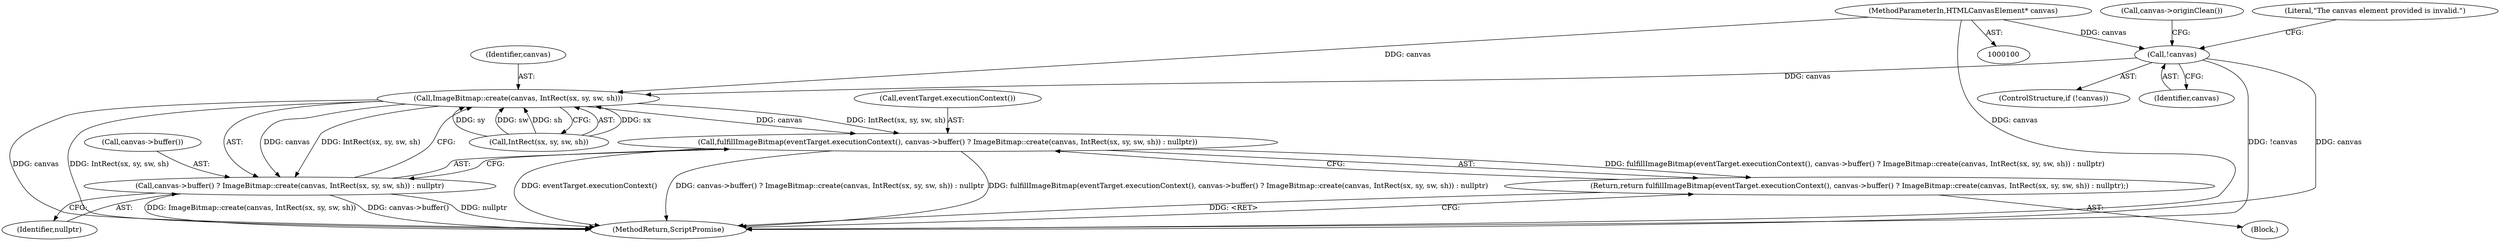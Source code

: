 digraph "0_Chrome_e9c887a80115ddc5c011380f132fe4b36359caf0@pointer" {
"1000102" [label="(MethodParameterIn,HTMLCanvasElement* canvas)"];
"1000112" [label="(Call,!canvas)"];
"1000149" [label="(Call,ImageBitmap::create(canvas, IntRect(sx, sy, sw, sh)))"];
"1000145" [label="(Call,fulfillImageBitmap(eventTarget.executionContext(), canvas->buffer() ? ImageBitmap::create(canvas, IntRect(sx, sy, sw, sh)) : nullptr))"];
"1000144" [label="(Return,return fulfillImageBitmap(eventTarget.executionContext(), canvas->buffer() ? ImageBitmap::create(canvas, IntRect(sx, sy, sw, sh)) : nullptr);)"];
"1000147" [label="(Call,canvas->buffer() ? ImageBitmap::create(canvas, IntRect(sx, sy, sw, sh)) : nullptr)"];
"1000146" [label="(Call,eventTarget.executionContext())"];
"1000108" [label="(Block,)"];
"1000157" [label="(MethodReturn,ScriptPromise)"];
"1000111" [label="(ControlStructure,if (!canvas))"];
"1000145" [label="(Call,fulfillImageBitmap(eventTarget.executionContext(), canvas->buffer() ? ImageBitmap::create(canvas, IntRect(sx, sy, sw, sh)) : nullptr))"];
"1000112" [label="(Call,!canvas)"];
"1000150" [label="(Identifier,canvas)"];
"1000113" [label="(Identifier,canvas)"];
"1000156" [label="(Identifier,nullptr)"];
"1000102" [label="(MethodParameterIn,HTMLCanvasElement* canvas)"];
"1000151" [label="(Call,IntRect(sx, sy, sw, sh))"];
"1000121" [label="(Call,canvas->originClean())"];
"1000148" [label="(Call,canvas->buffer())"];
"1000149" [label="(Call,ImageBitmap::create(canvas, IntRect(sx, sy, sw, sh)))"];
"1000116" [label="(Literal,\"The canvas element provided is invalid.\")"];
"1000147" [label="(Call,canvas->buffer() ? ImageBitmap::create(canvas, IntRect(sx, sy, sw, sh)) : nullptr)"];
"1000144" [label="(Return,return fulfillImageBitmap(eventTarget.executionContext(), canvas->buffer() ? ImageBitmap::create(canvas, IntRect(sx, sy, sw, sh)) : nullptr);)"];
"1000102" -> "1000100"  [label="AST: "];
"1000102" -> "1000157"  [label="DDG: canvas"];
"1000102" -> "1000112"  [label="DDG: canvas"];
"1000102" -> "1000149"  [label="DDG: canvas"];
"1000112" -> "1000111"  [label="AST: "];
"1000112" -> "1000113"  [label="CFG: "];
"1000113" -> "1000112"  [label="AST: "];
"1000116" -> "1000112"  [label="CFG: "];
"1000121" -> "1000112"  [label="CFG: "];
"1000112" -> "1000157"  [label="DDG: !canvas"];
"1000112" -> "1000157"  [label="DDG: canvas"];
"1000112" -> "1000149"  [label="DDG: canvas"];
"1000149" -> "1000147"  [label="AST: "];
"1000149" -> "1000151"  [label="CFG: "];
"1000150" -> "1000149"  [label="AST: "];
"1000151" -> "1000149"  [label="AST: "];
"1000147" -> "1000149"  [label="CFG: "];
"1000149" -> "1000157"  [label="DDG: canvas"];
"1000149" -> "1000157"  [label="DDG: IntRect(sx, sy, sw, sh)"];
"1000149" -> "1000145"  [label="DDG: canvas"];
"1000149" -> "1000145"  [label="DDG: IntRect(sx, sy, sw, sh)"];
"1000149" -> "1000147"  [label="DDG: canvas"];
"1000149" -> "1000147"  [label="DDG: IntRect(sx, sy, sw, sh)"];
"1000151" -> "1000149"  [label="DDG: sx"];
"1000151" -> "1000149"  [label="DDG: sy"];
"1000151" -> "1000149"  [label="DDG: sw"];
"1000151" -> "1000149"  [label="DDG: sh"];
"1000145" -> "1000144"  [label="AST: "];
"1000145" -> "1000147"  [label="CFG: "];
"1000146" -> "1000145"  [label="AST: "];
"1000147" -> "1000145"  [label="AST: "];
"1000144" -> "1000145"  [label="CFG: "];
"1000145" -> "1000157"  [label="DDG: eventTarget.executionContext()"];
"1000145" -> "1000157"  [label="DDG: canvas->buffer() ? ImageBitmap::create(canvas, IntRect(sx, sy, sw, sh)) : nullptr"];
"1000145" -> "1000157"  [label="DDG: fulfillImageBitmap(eventTarget.executionContext(), canvas->buffer() ? ImageBitmap::create(canvas, IntRect(sx, sy, sw, sh)) : nullptr)"];
"1000145" -> "1000144"  [label="DDG: fulfillImageBitmap(eventTarget.executionContext(), canvas->buffer() ? ImageBitmap::create(canvas, IntRect(sx, sy, sw, sh)) : nullptr)"];
"1000144" -> "1000108"  [label="AST: "];
"1000157" -> "1000144"  [label="CFG: "];
"1000144" -> "1000157"  [label="DDG: <RET>"];
"1000147" -> "1000156"  [label="CFG: "];
"1000148" -> "1000147"  [label="AST: "];
"1000156" -> "1000147"  [label="AST: "];
"1000147" -> "1000157"  [label="DDG: ImageBitmap::create(canvas, IntRect(sx, sy, sw, sh))"];
"1000147" -> "1000157"  [label="DDG: canvas->buffer()"];
"1000147" -> "1000157"  [label="DDG: nullptr"];
}
